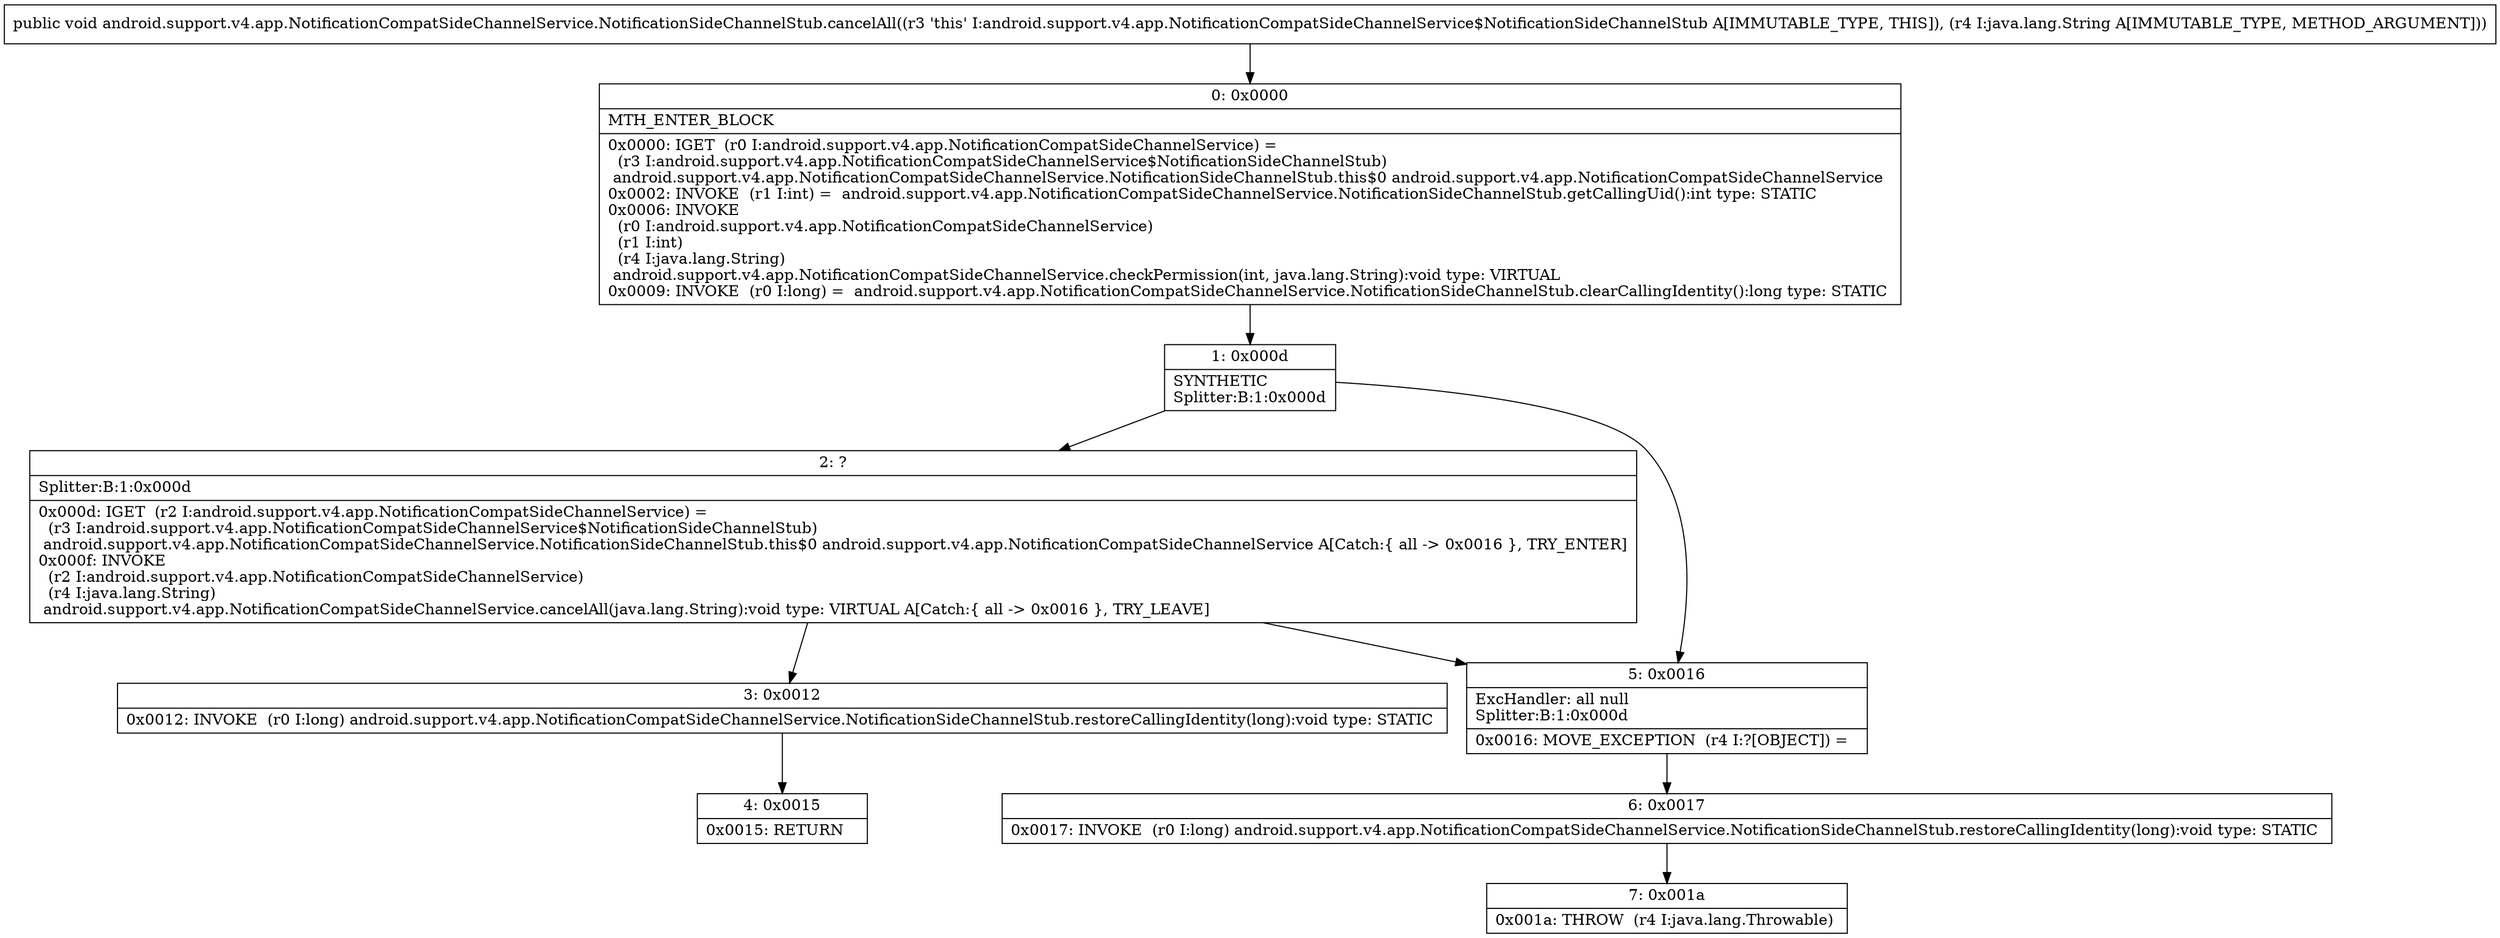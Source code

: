 digraph "CFG forandroid.support.v4.app.NotificationCompatSideChannelService.NotificationSideChannelStub.cancelAll(Ljava\/lang\/String;)V" {
Node_0 [shape=record,label="{0\:\ 0x0000|MTH_ENTER_BLOCK\l|0x0000: IGET  (r0 I:android.support.v4.app.NotificationCompatSideChannelService) = \l  (r3 I:android.support.v4.app.NotificationCompatSideChannelService$NotificationSideChannelStub)\l android.support.v4.app.NotificationCompatSideChannelService.NotificationSideChannelStub.this$0 android.support.v4.app.NotificationCompatSideChannelService \l0x0002: INVOKE  (r1 I:int) =  android.support.v4.app.NotificationCompatSideChannelService.NotificationSideChannelStub.getCallingUid():int type: STATIC \l0x0006: INVOKE  \l  (r0 I:android.support.v4.app.NotificationCompatSideChannelService)\l  (r1 I:int)\l  (r4 I:java.lang.String)\l android.support.v4.app.NotificationCompatSideChannelService.checkPermission(int, java.lang.String):void type: VIRTUAL \l0x0009: INVOKE  (r0 I:long) =  android.support.v4.app.NotificationCompatSideChannelService.NotificationSideChannelStub.clearCallingIdentity():long type: STATIC \l}"];
Node_1 [shape=record,label="{1\:\ 0x000d|SYNTHETIC\lSplitter:B:1:0x000d\l}"];
Node_2 [shape=record,label="{2\:\ ?|Splitter:B:1:0x000d\l|0x000d: IGET  (r2 I:android.support.v4.app.NotificationCompatSideChannelService) = \l  (r3 I:android.support.v4.app.NotificationCompatSideChannelService$NotificationSideChannelStub)\l android.support.v4.app.NotificationCompatSideChannelService.NotificationSideChannelStub.this$0 android.support.v4.app.NotificationCompatSideChannelService A[Catch:\{ all \-\> 0x0016 \}, TRY_ENTER]\l0x000f: INVOKE  \l  (r2 I:android.support.v4.app.NotificationCompatSideChannelService)\l  (r4 I:java.lang.String)\l android.support.v4.app.NotificationCompatSideChannelService.cancelAll(java.lang.String):void type: VIRTUAL A[Catch:\{ all \-\> 0x0016 \}, TRY_LEAVE]\l}"];
Node_3 [shape=record,label="{3\:\ 0x0012|0x0012: INVOKE  (r0 I:long) android.support.v4.app.NotificationCompatSideChannelService.NotificationSideChannelStub.restoreCallingIdentity(long):void type: STATIC \l}"];
Node_4 [shape=record,label="{4\:\ 0x0015|0x0015: RETURN   \l}"];
Node_5 [shape=record,label="{5\:\ 0x0016|ExcHandler: all null\lSplitter:B:1:0x000d\l|0x0016: MOVE_EXCEPTION  (r4 I:?[OBJECT]) =  \l}"];
Node_6 [shape=record,label="{6\:\ 0x0017|0x0017: INVOKE  (r0 I:long) android.support.v4.app.NotificationCompatSideChannelService.NotificationSideChannelStub.restoreCallingIdentity(long):void type: STATIC \l}"];
Node_7 [shape=record,label="{7\:\ 0x001a|0x001a: THROW  (r4 I:java.lang.Throwable) \l}"];
MethodNode[shape=record,label="{public void android.support.v4.app.NotificationCompatSideChannelService.NotificationSideChannelStub.cancelAll((r3 'this' I:android.support.v4.app.NotificationCompatSideChannelService$NotificationSideChannelStub A[IMMUTABLE_TYPE, THIS]), (r4 I:java.lang.String A[IMMUTABLE_TYPE, METHOD_ARGUMENT])) }"];
MethodNode -> Node_0;
Node_0 -> Node_1;
Node_1 -> Node_2;
Node_1 -> Node_5;
Node_2 -> Node_3;
Node_2 -> Node_5;
Node_3 -> Node_4;
Node_5 -> Node_6;
Node_6 -> Node_7;
}

